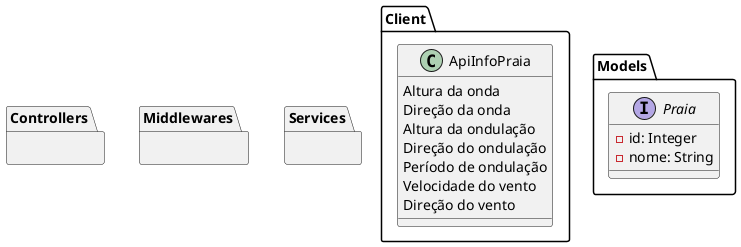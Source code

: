 @startuml class

package Client {
  class ApiInfoPraia {
    Altura da onda
    Direção da onda
    Altura da ondulação
    Direção do ondulação
    Período de ondulação
    Velocidade do vento
    Direção do vento 
  }
}
package Models {
  interface Praia {
    -id: Integer
    -nome: String
    
  }
}
package Controllers {}
package Middlewares {}
package Services {}

@enduml